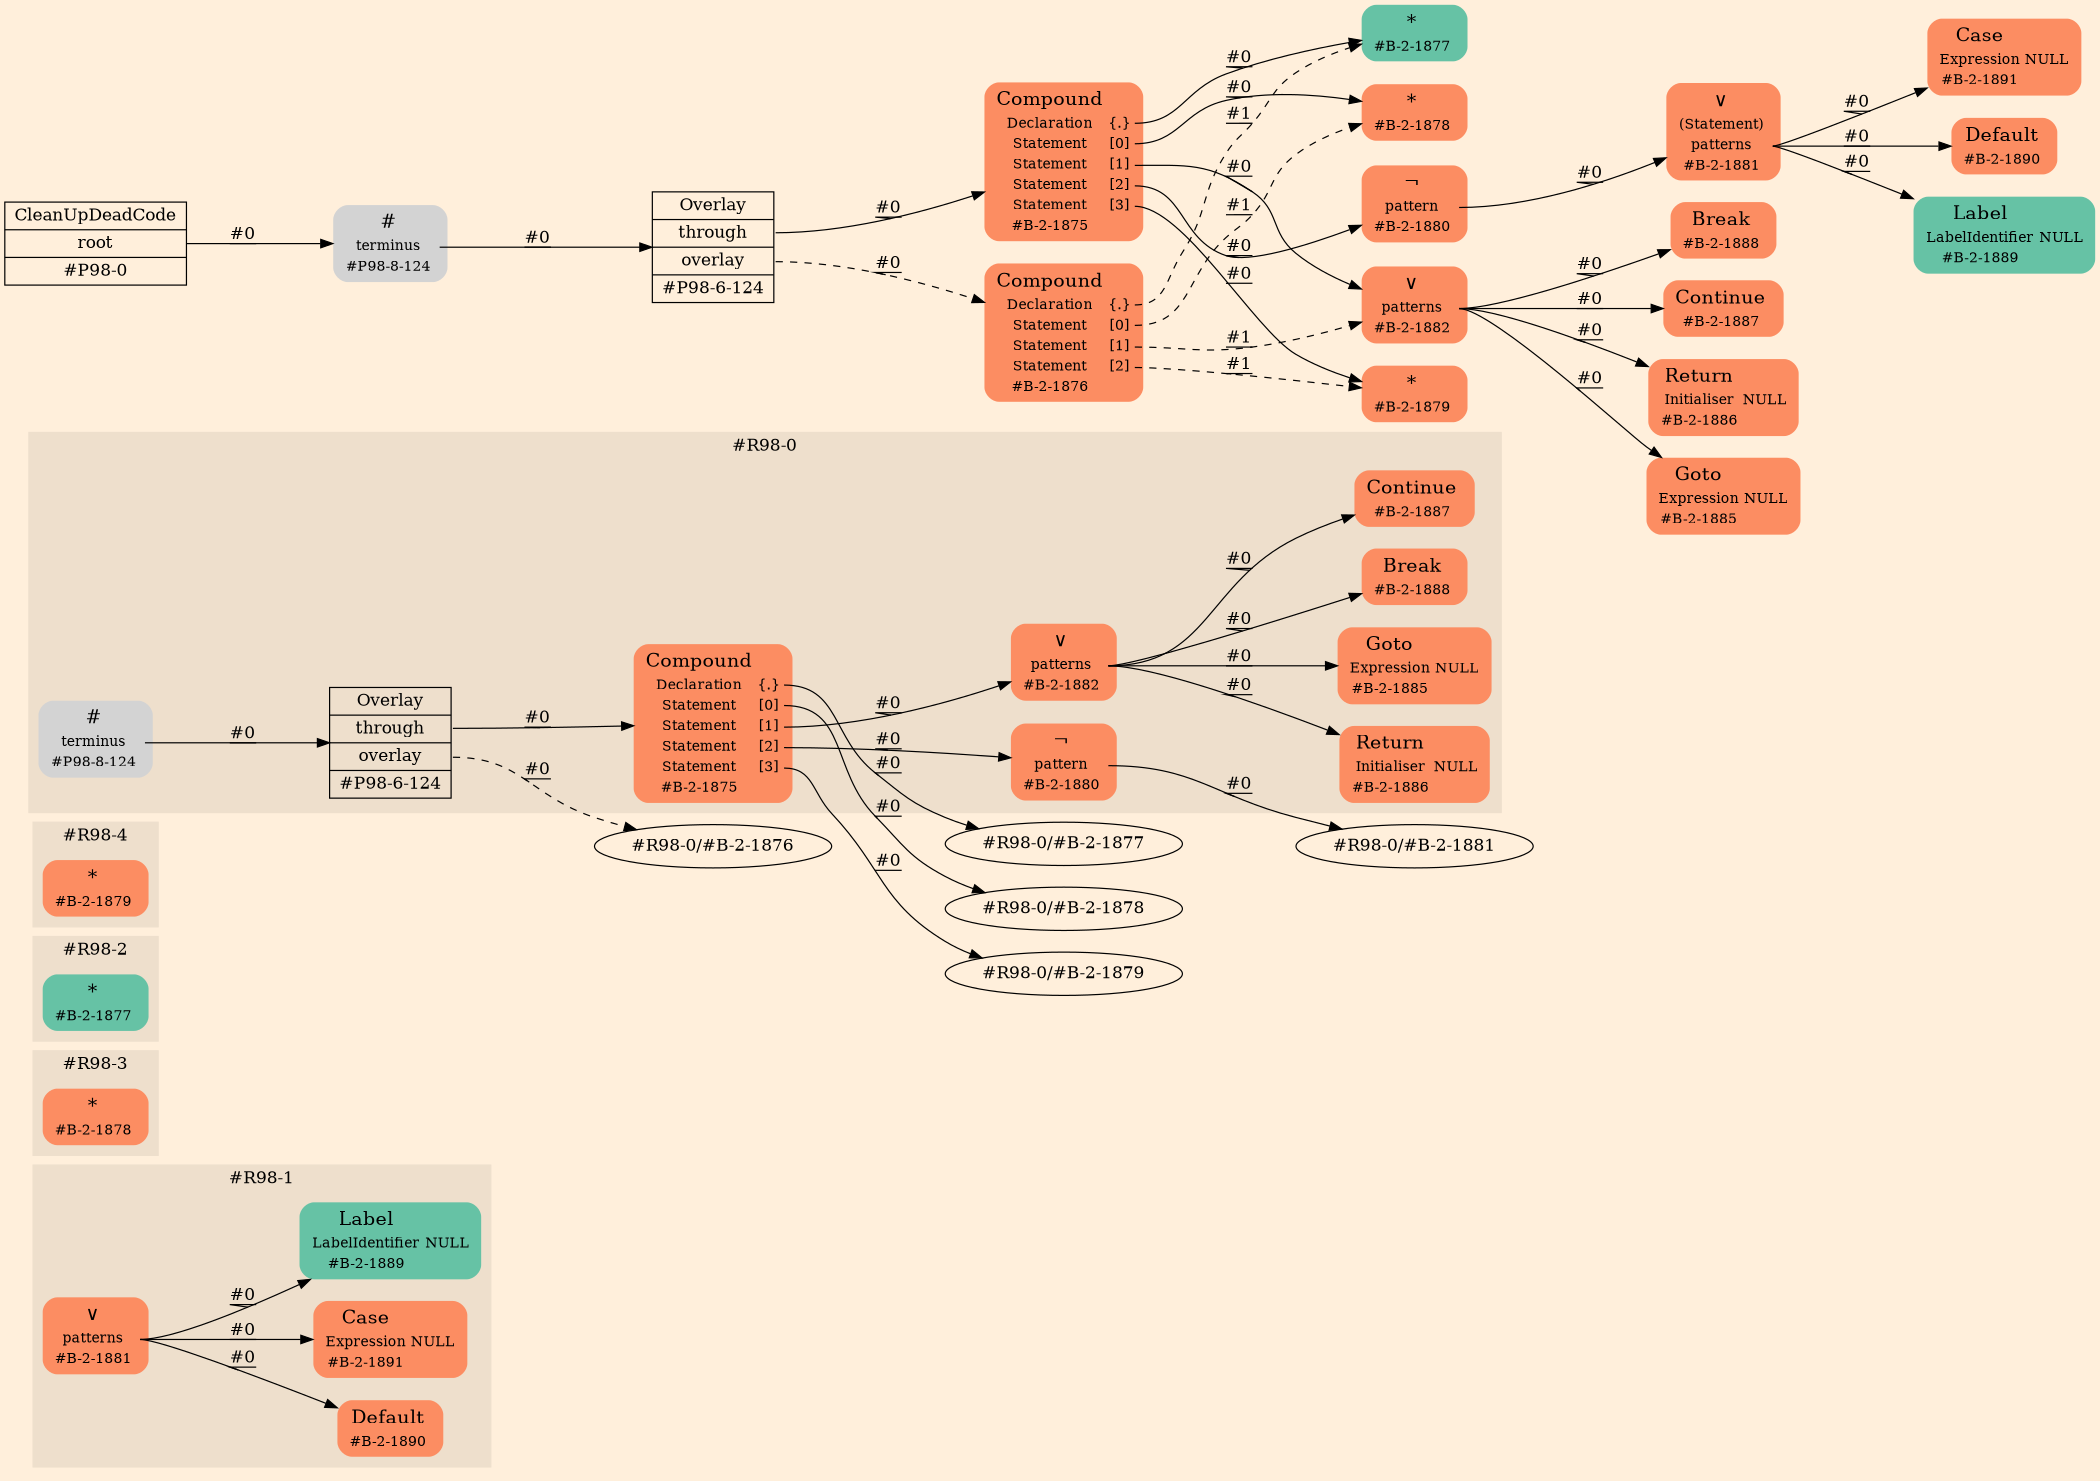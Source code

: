 digraph Inferno {
graph [
rankdir = "LR"
ranksep = 1.0
size = "14,20"
bgcolor = antiquewhite1
color = black
fontcolor = black
];
node [
];
subgraph "cluster#R98-1" {
label = "#R98-1"
style = "filled"
color = antiquewhite2
"#R98-1/#B-2-1889" [
shape = "plaintext"
fillcolor = "/set28/1"
label = <<TABLE BORDER="0" CELLBORDER="0" CELLSPACING="0">
 <TR>
  <TD><FONT POINT-SIZE="16.0">Label</FONT></TD>
  <TD></TD>
 </TR>
 <TR>
  <TD>LabelIdentifier</TD>
  <TD PORT="port0">NULL</TD>
 </TR>
 <TR>
  <TD>#B-2-1889</TD>
  <TD PORT="port1"></TD>
 </TR>
</TABLE>>
style = "rounded,filled"
fontsize = "12"
];
"#R98-1/#B-2-1890" [
shape = "plaintext"
fillcolor = "/set28/2"
label = <<TABLE BORDER="0" CELLBORDER="0" CELLSPACING="0">
 <TR>
  <TD><FONT POINT-SIZE="16.0">Default</FONT></TD>
  <TD></TD>
 </TR>
 <TR>
  <TD>#B-2-1890</TD>
  <TD PORT="port0"></TD>
 </TR>
</TABLE>>
style = "rounded,filled"
fontsize = "12"
];
"#R98-1/#B-2-1881" [
shape = "plaintext"
fillcolor = "/set28/2"
label = <<TABLE BORDER="0" CELLBORDER="0" CELLSPACING="0">
 <TR>
  <TD><FONT POINT-SIZE="16.0">∨</FONT></TD>
  <TD></TD>
 </TR>
 <TR>
  <TD>patterns</TD>
  <TD PORT="port0"></TD>
 </TR>
 <TR>
  <TD>#B-2-1881</TD>
  <TD PORT="port1"></TD>
 </TR>
</TABLE>>
style = "rounded,filled"
fontsize = "12"
];
"#R98-1/#B-2-1891" [
shape = "plaintext"
fillcolor = "/set28/2"
label = <<TABLE BORDER="0" CELLBORDER="0" CELLSPACING="0">
 <TR>
  <TD><FONT POINT-SIZE="16.0">Case</FONT></TD>
  <TD></TD>
 </TR>
 <TR>
  <TD>Expression</TD>
  <TD PORT="port0">NULL</TD>
 </TR>
 <TR>
  <TD>#B-2-1891</TD>
  <TD PORT="port1"></TD>
 </TR>
</TABLE>>
style = "rounded,filled"
fontsize = "12"
];
}
"#R98-1/#B-2-1881":port0 -> "#R98-1/#B-2-1891" [style="solid"
label = "#0"
decorate = true
color = black
fontcolor = black
];
"#R98-1/#B-2-1881":port0 -> "#R98-1/#B-2-1890" [style="solid"
label = "#0"
decorate = true
color = black
fontcolor = black
];
"#R98-1/#B-2-1881":port0 -> "#R98-1/#B-2-1889" [style="solid"
label = "#0"
decorate = true
color = black
fontcolor = black
];
subgraph "cluster#R98-3" {
label = "#R98-3"
style = "filled"
color = antiquewhite2
"#R98-3/#B-2-1878" [
shape = "plaintext"
fillcolor = "/set28/2"
label = <<TABLE BORDER="0" CELLBORDER="0" CELLSPACING="0">
 <TR>
  <TD><FONT POINT-SIZE="16.0">*</FONT></TD>
  <TD></TD>
 </TR>
 <TR>
  <TD>#B-2-1878</TD>
  <TD PORT="port0"></TD>
 </TR>
</TABLE>>
style = "rounded,filled"
fontsize = "12"
];
}
subgraph "cluster#R98-2" {
label = "#R98-2"
style = "filled"
color = antiquewhite2
"#R98-2/#B-2-1877" [
shape = "plaintext"
fillcolor = "/set28/1"
label = <<TABLE BORDER="0" CELLBORDER="0" CELLSPACING="0">
 <TR>
  <TD><FONT POINT-SIZE="16.0">*</FONT></TD>
  <TD></TD>
 </TR>
 <TR>
  <TD>#B-2-1877</TD>
  <TD PORT="port0"></TD>
 </TR>
</TABLE>>
style = "rounded,filled"
fontsize = "12"
];
}
subgraph "cluster#R98-4" {
label = "#R98-4"
style = "filled"
color = antiquewhite2
"#R98-4/#B-2-1879" [
shape = "plaintext"
fillcolor = "/set28/2"
label = <<TABLE BORDER="0" CELLBORDER="0" CELLSPACING="0">
 <TR>
  <TD><FONT POINT-SIZE="16.0">*</FONT></TD>
  <TD></TD>
 </TR>
 <TR>
  <TD>#B-2-1879</TD>
  <TD PORT="port0"></TD>
 </TR>
</TABLE>>
style = "rounded,filled"
fontsize = "12"
];
}
subgraph "cluster#R98-0" {
label = "#R98-0"
style = "filled"
color = antiquewhite2
"#R98-0/#B-2-1880" [
shape = "plaintext"
fillcolor = "/set28/2"
label = <<TABLE BORDER="0" CELLBORDER="0" CELLSPACING="0">
 <TR>
  <TD><FONT POINT-SIZE="16.0">¬</FONT></TD>
  <TD></TD>
 </TR>
 <TR>
  <TD>pattern</TD>
  <TD PORT="port0"></TD>
 </TR>
 <TR>
  <TD>#B-2-1880</TD>
  <TD PORT="port1"></TD>
 </TR>
</TABLE>>
style = "rounded,filled"
fontsize = "12"
];
"#R98-0/#B-2-1886" [
shape = "plaintext"
fillcolor = "/set28/2"
label = <<TABLE BORDER="0" CELLBORDER="0" CELLSPACING="0">
 <TR>
  <TD><FONT POINT-SIZE="16.0">Return</FONT></TD>
  <TD></TD>
 </TR>
 <TR>
  <TD>Initialiser</TD>
  <TD PORT="port0">NULL</TD>
 </TR>
 <TR>
  <TD>#B-2-1886</TD>
  <TD PORT="port1"></TD>
 </TR>
</TABLE>>
style = "rounded,filled"
fontsize = "12"
];
"#R98-0/#P98-8-124" [
shape = "plaintext"
label = <<TABLE BORDER="0" CELLBORDER="0" CELLSPACING="0">
 <TR>
  <TD><FONT POINT-SIZE="16.0">#</FONT></TD>
  <TD></TD>
 </TR>
 <TR>
  <TD>terminus</TD>
  <TD PORT="port0"></TD>
 </TR>
 <TR>
  <TD>#P98-8-124</TD>
  <TD PORT="port1"></TD>
 </TR>
</TABLE>>
style = "rounded,filled"
fontsize = "12"
];
"#R98-0/#P98-6-124" [
shape = "record"
fillcolor = antiquewhite2
label = "<fixed> Overlay | <port0> through | <port1> overlay | <port2> #P98-6-124"
style = "filled"
fontsize = "14"
color = black
fontcolor = black
];
"#R98-0/#B-2-1875" [
shape = "plaintext"
fillcolor = "/set28/2"
label = <<TABLE BORDER="0" CELLBORDER="0" CELLSPACING="0">
 <TR>
  <TD><FONT POINT-SIZE="16.0">Compound</FONT></TD>
  <TD></TD>
 </TR>
 <TR>
  <TD>Declaration</TD>
  <TD PORT="port0">{.}</TD>
 </TR>
 <TR>
  <TD>Statement</TD>
  <TD PORT="port1">[0]</TD>
 </TR>
 <TR>
  <TD>Statement</TD>
  <TD PORT="port2">[1]</TD>
 </TR>
 <TR>
  <TD>Statement</TD>
  <TD PORT="port3">[2]</TD>
 </TR>
 <TR>
  <TD>Statement</TD>
  <TD PORT="port4">[3]</TD>
 </TR>
 <TR>
  <TD>#B-2-1875</TD>
  <TD PORT="port5"></TD>
 </TR>
</TABLE>>
style = "rounded,filled"
fontsize = "12"
];
"#R98-0/#B-2-1885" [
shape = "plaintext"
fillcolor = "/set28/2"
label = <<TABLE BORDER="0" CELLBORDER="0" CELLSPACING="0">
 <TR>
  <TD><FONT POINT-SIZE="16.0">Goto</FONT></TD>
  <TD></TD>
 </TR>
 <TR>
  <TD>Expression</TD>
  <TD PORT="port0">NULL</TD>
 </TR>
 <TR>
  <TD>#B-2-1885</TD>
  <TD PORT="port1"></TD>
 </TR>
</TABLE>>
style = "rounded,filled"
fontsize = "12"
];
"#R98-0/#B-2-1882" [
shape = "plaintext"
fillcolor = "/set28/2"
label = <<TABLE BORDER="0" CELLBORDER="0" CELLSPACING="0">
 <TR>
  <TD><FONT POINT-SIZE="16.0">∨</FONT></TD>
  <TD></TD>
 </TR>
 <TR>
  <TD>patterns</TD>
  <TD PORT="port0"></TD>
 </TR>
 <TR>
  <TD>#B-2-1882</TD>
  <TD PORT="port1"></TD>
 </TR>
</TABLE>>
style = "rounded,filled"
fontsize = "12"
];
"#R98-0/#B-2-1888" [
shape = "plaintext"
fillcolor = "/set28/2"
label = <<TABLE BORDER="0" CELLBORDER="0" CELLSPACING="0">
 <TR>
  <TD><FONT POINT-SIZE="16.0">Break</FONT></TD>
  <TD></TD>
 </TR>
 <TR>
  <TD>#B-2-1888</TD>
  <TD PORT="port0"></TD>
 </TR>
</TABLE>>
style = "rounded,filled"
fontsize = "12"
];
"#R98-0/#B-2-1887" [
shape = "plaintext"
fillcolor = "/set28/2"
label = <<TABLE BORDER="0" CELLBORDER="0" CELLSPACING="0">
 <TR>
  <TD><FONT POINT-SIZE="16.0">Continue</FONT></TD>
  <TD></TD>
 </TR>
 <TR>
  <TD>#B-2-1887</TD>
  <TD PORT="port0"></TD>
 </TR>
</TABLE>>
style = "rounded,filled"
fontsize = "12"
];
}
"#R98-0/#B-2-1880":port0 -> "#R98-0/#B-2-1881" [style="solid"
label = "#0"
decorate = true
color = black
fontcolor = black
];
"#R98-0/#P98-8-124":port0 -> "#R98-0/#P98-6-124" [style="solid"
label = "#0"
decorate = true
color = black
fontcolor = black
];
"#R98-0/#P98-6-124":port0 -> "#R98-0/#B-2-1875" [style="solid"
label = "#0"
decorate = true
color = black
fontcolor = black
];
"#R98-0/#P98-6-124":port1 -> "#R98-0/#B-2-1876" [style="dashed"
label = "#0"
decorate = true
color = black
fontcolor = black
];
"#R98-0/#B-2-1875":port0 -> "#R98-0/#B-2-1877" [style="solid"
label = "#0"
decorate = true
color = black
fontcolor = black
];
"#R98-0/#B-2-1875":port1 -> "#R98-0/#B-2-1878" [style="solid"
label = "#0"
decorate = true
color = black
fontcolor = black
];
"#R98-0/#B-2-1875":port2 -> "#R98-0/#B-2-1882" [style="solid"
label = "#0"
decorate = true
color = black
fontcolor = black
];
"#R98-0/#B-2-1875":port3 -> "#R98-0/#B-2-1880" [style="solid"
label = "#0"
decorate = true
color = black
fontcolor = black
];
"#R98-0/#B-2-1875":port4 -> "#R98-0/#B-2-1879" [style="solid"
label = "#0"
decorate = true
color = black
fontcolor = black
];
"#R98-0/#B-2-1882":port0 -> "#R98-0/#B-2-1888" [style="solid"
label = "#0"
decorate = true
color = black
fontcolor = black
];
"#R98-0/#B-2-1882":port0 -> "#R98-0/#B-2-1887" [style="solid"
label = "#0"
decorate = true
color = black
fontcolor = black
];
"#R98-0/#B-2-1882":port0 -> "#R98-0/#B-2-1886" [style="solid"
label = "#0"
decorate = true
color = black
fontcolor = black
];
"#R98-0/#B-2-1882":port0 -> "#R98-0/#B-2-1885" [style="solid"
label = "#0"
decorate = true
color = black
fontcolor = black
];
"CR#P98-0" [
shape = "record"
fillcolor = antiquewhite1
label = "<fixed> CleanUpDeadCode | <port0> root | <port1> #P98-0"
style = "filled"
fontsize = "14"
color = black
fontcolor = black
];
"#P98-8-124" [
shape = "plaintext"
label = <<TABLE BORDER="0" CELLBORDER="0" CELLSPACING="0">
 <TR>
  <TD><FONT POINT-SIZE="16.0">#</FONT></TD>
  <TD></TD>
 </TR>
 <TR>
  <TD>terminus</TD>
  <TD PORT="port0"></TD>
 </TR>
 <TR>
  <TD>#P98-8-124</TD>
  <TD PORT="port1"></TD>
 </TR>
</TABLE>>
style = "rounded,filled"
fontsize = "12"
];
"#P98-6-124" [
shape = "record"
fillcolor = antiquewhite1
label = "<fixed> Overlay | <port0> through | <port1> overlay | <port2> #P98-6-124"
style = "filled"
fontsize = "14"
color = black
fontcolor = black
];
"#B-2-1875" [
shape = "plaintext"
fillcolor = "/set28/2"
label = <<TABLE BORDER="0" CELLBORDER="0" CELLSPACING="0">
 <TR>
  <TD><FONT POINT-SIZE="16.0">Compound</FONT></TD>
  <TD></TD>
 </TR>
 <TR>
  <TD>Declaration</TD>
  <TD PORT="port0">{.}</TD>
 </TR>
 <TR>
  <TD>Statement</TD>
  <TD PORT="port1">[0]</TD>
 </TR>
 <TR>
  <TD>Statement</TD>
  <TD PORT="port2">[1]</TD>
 </TR>
 <TR>
  <TD>Statement</TD>
  <TD PORT="port3">[2]</TD>
 </TR>
 <TR>
  <TD>Statement</TD>
  <TD PORT="port4">[3]</TD>
 </TR>
 <TR>
  <TD>#B-2-1875</TD>
  <TD PORT="port5"></TD>
 </TR>
</TABLE>>
style = "rounded,filled"
fontsize = "12"
];
"#B-2-1877" [
shape = "plaintext"
fillcolor = "/set28/1"
label = <<TABLE BORDER="0" CELLBORDER="0" CELLSPACING="0">
 <TR>
  <TD><FONT POINT-SIZE="16.0">*</FONT></TD>
  <TD></TD>
 </TR>
 <TR>
  <TD>#B-2-1877</TD>
  <TD PORT="port0"></TD>
 </TR>
</TABLE>>
style = "rounded,filled"
fontsize = "12"
];
"#B-2-1878" [
shape = "plaintext"
fillcolor = "/set28/2"
label = <<TABLE BORDER="0" CELLBORDER="0" CELLSPACING="0">
 <TR>
  <TD><FONT POINT-SIZE="16.0">*</FONT></TD>
  <TD></TD>
 </TR>
 <TR>
  <TD>#B-2-1878</TD>
  <TD PORT="port0"></TD>
 </TR>
</TABLE>>
style = "rounded,filled"
fontsize = "12"
];
"#B-2-1882" [
shape = "plaintext"
fillcolor = "/set28/2"
label = <<TABLE BORDER="0" CELLBORDER="0" CELLSPACING="0">
 <TR>
  <TD><FONT POINT-SIZE="16.0">∨</FONT></TD>
  <TD></TD>
 </TR>
 <TR>
  <TD>patterns</TD>
  <TD PORT="port0"></TD>
 </TR>
 <TR>
  <TD>#B-2-1882</TD>
  <TD PORT="port1"></TD>
 </TR>
</TABLE>>
style = "rounded,filled"
fontsize = "12"
];
"#B-2-1888" [
shape = "plaintext"
fillcolor = "/set28/2"
label = <<TABLE BORDER="0" CELLBORDER="0" CELLSPACING="0">
 <TR>
  <TD><FONT POINT-SIZE="16.0">Break</FONT></TD>
  <TD></TD>
 </TR>
 <TR>
  <TD>#B-2-1888</TD>
  <TD PORT="port0"></TD>
 </TR>
</TABLE>>
style = "rounded,filled"
fontsize = "12"
];
"#B-2-1887" [
shape = "plaintext"
fillcolor = "/set28/2"
label = <<TABLE BORDER="0" CELLBORDER="0" CELLSPACING="0">
 <TR>
  <TD><FONT POINT-SIZE="16.0">Continue</FONT></TD>
  <TD></TD>
 </TR>
 <TR>
  <TD>#B-2-1887</TD>
  <TD PORT="port0"></TD>
 </TR>
</TABLE>>
style = "rounded,filled"
fontsize = "12"
];
"#B-2-1886" [
shape = "plaintext"
fillcolor = "/set28/2"
label = <<TABLE BORDER="0" CELLBORDER="0" CELLSPACING="0">
 <TR>
  <TD><FONT POINT-SIZE="16.0">Return</FONT></TD>
  <TD></TD>
 </TR>
 <TR>
  <TD>Initialiser</TD>
  <TD PORT="port0">NULL</TD>
 </TR>
 <TR>
  <TD>#B-2-1886</TD>
  <TD PORT="port1"></TD>
 </TR>
</TABLE>>
style = "rounded,filled"
fontsize = "12"
];
"#B-2-1885" [
shape = "plaintext"
fillcolor = "/set28/2"
label = <<TABLE BORDER="0" CELLBORDER="0" CELLSPACING="0">
 <TR>
  <TD><FONT POINT-SIZE="16.0">Goto</FONT></TD>
  <TD></TD>
 </TR>
 <TR>
  <TD>Expression</TD>
  <TD PORT="port0">NULL</TD>
 </TR>
 <TR>
  <TD>#B-2-1885</TD>
  <TD PORT="port1"></TD>
 </TR>
</TABLE>>
style = "rounded,filled"
fontsize = "12"
];
"#B-2-1880" [
shape = "plaintext"
fillcolor = "/set28/2"
label = <<TABLE BORDER="0" CELLBORDER="0" CELLSPACING="0">
 <TR>
  <TD><FONT POINT-SIZE="16.0">¬</FONT></TD>
  <TD></TD>
 </TR>
 <TR>
  <TD>pattern</TD>
  <TD PORT="port0"></TD>
 </TR>
 <TR>
  <TD>#B-2-1880</TD>
  <TD PORT="port1"></TD>
 </TR>
</TABLE>>
style = "rounded,filled"
fontsize = "12"
];
"#B-2-1881" [
shape = "plaintext"
fillcolor = "/set28/2"
label = <<TABLE BORDER="0" CELLBORDER="0" CELLSPACING="0">
 <TR>
  <TD><FONT POINT-SIZE="16.0">∨</FONT></TD>
  <TD></TD>
 </TR>
 <TR>
  <TD>(Statement)</TD>
  <TD PORT="port0"></TD>
 </TR>
 <TR>
  <TD>patterns</TD>
  <TD PORT="port1"></TD>
 </TR>
 <TR>
  <TD>#B-2-1881</TD>
  <TD PORT="port2"></TD>
 </TR>
</TABLE>>
style = "rounded,filled"
fontsize = "12"
];
"#B-2-1891" [
shape = "plaintext"
fillcolor = "/set28/2"
label = <<TABLE BORDER="0" CELLBORDER="0" CELLSPACING="0">
 <TR>
  <TD><FONT POINT-SIZE="16.0">Case</FONT></TD>
  <TD></TD>
 </TR>
 <TR>
  <TD>Expression</TD>
  <TD PORT="port0">NULL</TD>
 </TR>
 <TR>
  <TD>#B-2-1891</TD>
  <TD PORT="port1"></TD>
 </TR>
</TABLE>>
style = "rounded,filled"
fontsize = "12"
];
"#B-2-1890" [
shape = "plaintext"
fillcolor = "/set28/2"
label = <<TABLE BORDER="0" CELLBORDER="0" CELLSPACING="0">
 <TR>
  <TD><FONT POINT-SIZE="16.0">Default</FONT></TD>
  <TD></TD>
 </TR>
 <TR>
  <TD>#B-2-1890</TD>
  <TD PORT="port0"></TD>
 </TR>
</TABLE>>
style = "rounded,filled"
fontsize = "12"
];
"#B-2-1889" [
shape = "plaintext"
fillcolor = "/set28/1"
label = <<TABLE BORDER="0" CELLBORDER="0" CELLSPACING="0">
 <TR>
  <TD><FONT POINT-SIZE="16.0">Label</FONT></TD>
  <TD></TD>
 </TR>
 <TR>
  <TD>LabelIdentifier</TD>
  <TD PORT="port0">NULL</TD>
 </TR>
 <TR>
  <TD>#B-2-1889</TD>
  <TD PORT="port1"></TD>
 </TR>
</TABLE>>
style = "rounded,filled"
fontsize = "12"
];
"#B-2-1879" [
shape = "plaintext"
fillcolor = "/set28/2"
label = <<TABLE BORDER="0" CELLBORDER="0" CELLSPACING="0">
 <TR>
  <TD><FONT POINT-SIZE="16.0">*</FONT></TD>
  <TD></TD>
 </TR>
 <TR>
  <TD>#B-2-1879</TD>
  <TD PORT="port0"></TD>
 </TR>
</TABLE>>
style = "rounded,filled"
fontsize = "12"
];
"#B-2-1876" [
shape = "plaintext"
fillcolor = "/set28/2"
label = <<TABLE BORDER="0" CELLBORDER="0" CELLSPACING="0">
 <TR>
  <TD><FONT POINT-SIZE="16.0">Compound</FONT></TD>
  <TD></TD>
 </TR>
 <TR>
  <TD>Declaration</TD>
  <TD PORT="port0">{.}</TD>
 </TR>
 <TR>
  <TD>Statement</TD>
  <TD PORT="port1">[0]</TD>
 </TR>
 <TR>
  <TD>Statement</TD>
  <TD PORT="port2">[1]</TD>
 </TR>
 <TR>
  <TD>Statement</TD>
  <TD PORT="port3">[2]</TD>
 </TR>
 <TR>
  <TD>#B-2-1876</TD>
  <TD PORT="port4"></TD>
 </TR>
</TABLE>>
style = "rounded,filled"
fontsize = "12"
];
"CR#P98-0":port0 -> "#P98-8-124" [style="solid"
label = "#0"
decorate = true
color = black
fontcolor = black
];
"#P98-8-124":port0 -> "#P98-6-124" [style="solid"
label = "#0"
decorate = true
color = black
fontcolor = black
];
"#P98-6-124":port0 -> "#B-2-1875" [style="solid"
label = "#0"
decorate = true
color = black
fontcolor = black
];
"#P98-6-124":port1 -> "#B-2-1876" [style="dashed"
label = "#0"
decorate = true
color = black
fontcolor = black
];
"#B-2-1875":port0 -> "#B-2-1877" [style="solid"
label = "#0"
decorate = true
color = black
fontcolor = black
];
"#B-2-1875":port1 -> "#B-2-1878" [style="solid"
label = "#0"
decorate = true
color = black
fontcolor = black
];
"#B-2-1875":port2 -> "#B-2-1882" [style="solid"
label = "#0"
decorate = true
color = black
fontcolor = black
];
"#B-2-1875":port3 -> "#B-2-1880" [style="solid"
label = "#0"
decorate = true
color = black
fontcolor = black
];
"#B-2-1875":port4 -> "#B-2-1879" [style="solid"
label = "#0"
decorate = true
color = black
fontcolor = black
];
"#B-2-1882":port0 -> "#B-2-1888" [style="solid"
label = "#0"
decorate = true
color = black
fontcolor = black
];
"#B-2-1882":port0 -> "#B-2-1887" [style="solid"
label = "#0"
decorate = true
color = black
fontcolor = black
];
"#B-2-1882":port0 -> "#B-2-1886" [style="solid"
label = "#0"
decorate = true
color = black
fontcolor = black
];
"#B-2-1882":port0 -> "#B-2-1885" [style="solid"
label = "#0"
decorate = true
color = black
fontcolor = black
];
"#B-2-1880":port0 -> "#B-2-1881" [style="solid"
label = "#0"
decorate = true
color = black
fontcolor = black
];
"#B-2-1881":port1 -> "#B-2-1891" [style="solid"
label = "#0"
decorate = true
color = black
fontcolor = black
];
"#B-2-1881":port1 -> "#B-2-1890" [style="solid"
label = "#0"
decorate = true
color = black
fontcolor = black
];
"#B-2-1881":port1 -> "#B-2-1889" [style="solid"
label = "#0"
decorate = true
color = black
fontcolor = black
];
"#B-2-1876":port0 -> "#B-2-1877" [style="dashed"
label = "#1"
decorate = true
color = black
fontcolor = black
];
"#B-2-1876":port1 -> "#B-2-1878" [style="dashed"
label = "#1"
decorate = true
color = black
fontcolor = black
];
"#B-2-1876":port2 -> "#B-2-1882" [style="dashed"
label = "#1"
decorate = true
color = black
fontcolor = black
];
"#B-2-1876":port3 -> "#B-2-1879" [style="dashed"
label = "#1"
decorate = true
color = black
fontcolor = black
];
}
